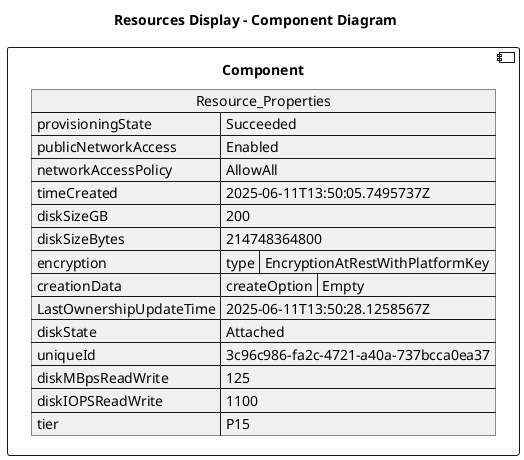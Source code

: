 @startuml

title Resources Display - Component Diagram

component Component {

json  Resource_Properties {
  "provisioningState": "Succeeded",
  "publicNetworkAccess": "Enabled",
  "networkAccessPolicy": "AllowAll",
  "timeCreated": "2025-06-11T13:50:05.7495737Z",
  "diskSizeGB": 200,
  "diskSizeBytes": 214748364800,
  "encryption": {
    "type": "EncryptionAtRestWithPlatformKey"
  },
  "creationData": {
    "createOption": "Empty"
  },
  "LastOwnershipUpdateTime": "2025-06-11T13:50:28.1258567Z",
  "diskState": "Attached",
  "uniqueId": "3c96c986-fa2c-4721-a40a-737bcca0ea37",
  "diskMBpsReadWrite": 125,
  "diskIOPSReadWrite": 1100,
  "tier": "P15"
}
}
@enduml
